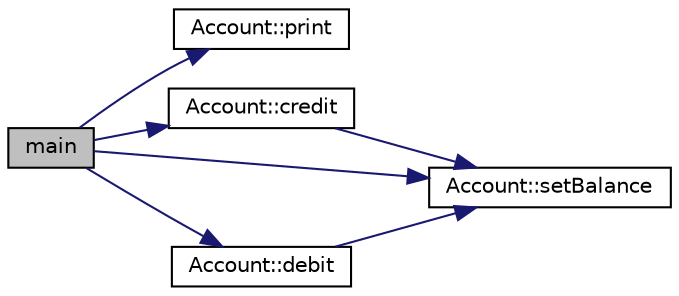 digraph "main"
{
  edge [fontname="Helvetica",fontsize="10",labelfontname="Helvetica",labelfontsize="10"];
  node [fontname="Helvetica",fontsize="10",shape=record];
  rankdir="LR";
  Node1 [label="main",height=0.2,width=0.4,color="black", fillcolor="grey75", style="filled", fontcolor="black"];
  Node1 -> Node2 [color="midnightblue",fontsize="10",style="solid"];
  Node2 [label="Account::print",height=0.2,width=0.4,color="black", fillcolor="white", style="filled",URL="$classAccount.html#a46e741ac1a3b502e3a9411ef9ff1c0a7"];
  Node1 -> Node3 [color="midnightblue",fontsize="10",style="solid"];
  Node3 [label="Account::credit",height=0.2,width=0.4,color="black", fillcolor="white", style="filled",URL="$classAccount.html#ab39def1adefa79491042c8a18e4268e0"];
  Node3 -> Node4 [color="midnightblue",fontsize="10",style="solid"];
  Node4 [label="Account::setBalance",height=0.2,width=0.4,color="black", fillcolor="white", style="filled",URL="$classAccount.html#ac426f0df93883712c99b224645748d67"];
  Node1 -> Node5 [color="midnightblue",fontsize="10",style="solid"];
  Node5 [label="Account::debit",height=0.2,width=0.4,color="black", fillcolor="white", style="filled",URL="$classAccount.html#a3f13036bfe5d033e9664df38724eb2be"];
  Node5 -> Node4 [color="midnightblue",fontsize="10",style="solid"];
  Node1 -> Node4 [color="midnightblue",fontsize="10",style="solid"];
}

